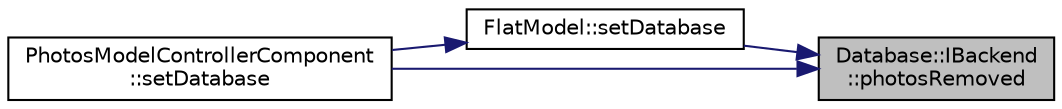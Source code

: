 digraph "Database::IBackend::photosRemoved"
{
 // LATEX_PDF_SIZE
  edge [fontname="Helvetica",fontsize="10",labelfontname="Helvetica",labelfontsize="10"];
  node [fontname="Helvetica",fontsize="10",shape=record];
  rankdir="RL";
  Node1 [label="Database::IBackend\l::photosRemoved",height=0.2,width=0.4,color="black", fillcolor="grey75", style="filled", fontcolor="black",tooltip="emited when done with photos marking"];
  Node1 -> Node2 [dir="back",color="midnightblue",fontsize="10",style="solid",fontname="Helvetica"];
  Node2 [label="FlatModel::setDatabase",height=0.2,width=0.4,color="black", fillcolor="white", style="filled",URL="$class_flat_model.html#a2737a8ce4698c5aa45a9b9c50b799aea",tooltip=" "];
  Node2 -> Node3 [dir="back",color="midnightblue",fontsize="10",style="solid",fontname="Helvetica"];
  Node3 [label="PhotosModelControllerComponent\l::setDatabase",height=0.2,width=0.4,color="black", fillcolor="white", style="filled",URL="$class_photos_model_controller_component.html#a42e1fbf8b1e05e08767d92e8266f29c8",tooltip=" "];
  Node1 -> Node3 [dir="back",color="midnightblue",fontsize="10",style="solid",fontname="Helvetica"];
}
